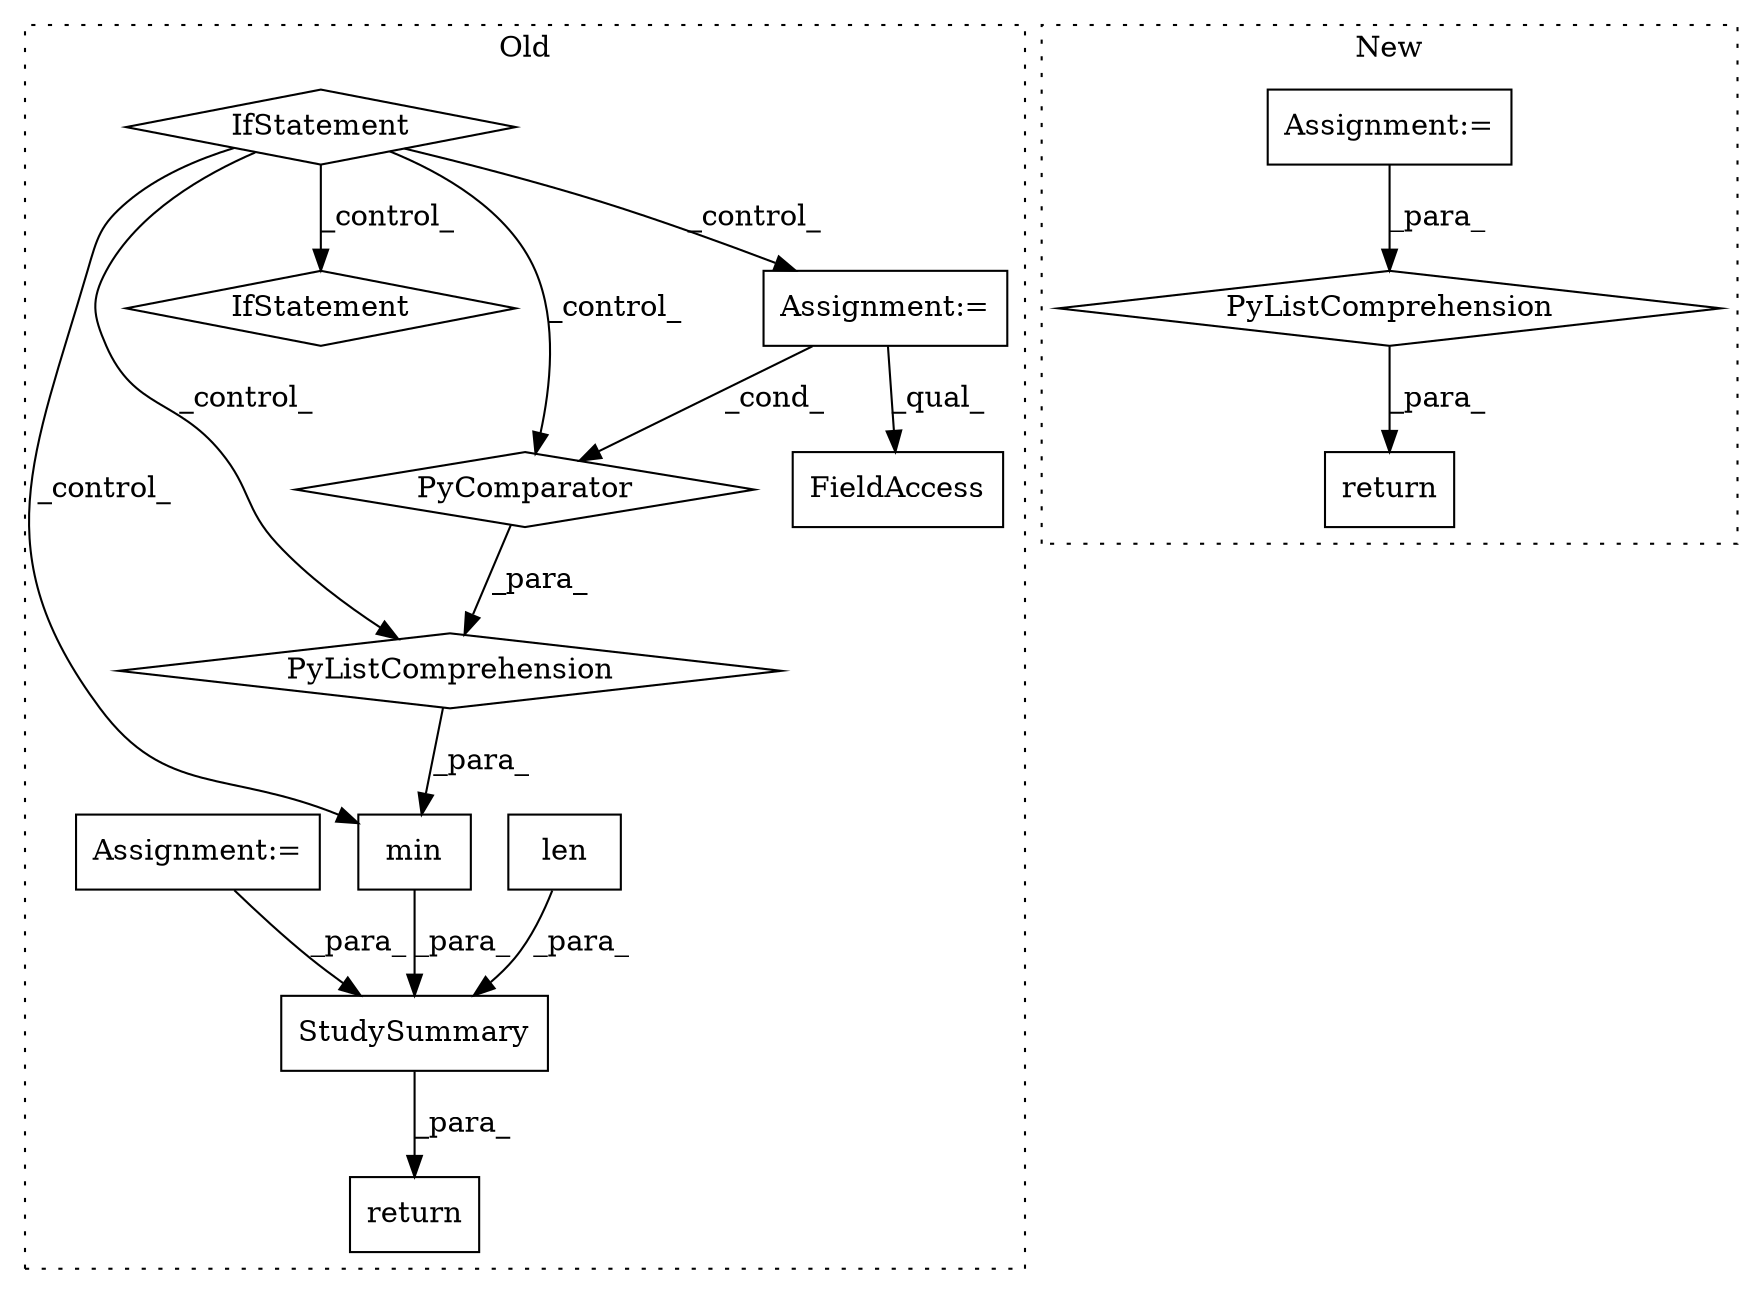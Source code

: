 digraph G {
subgraph cluster0 {
1 [label="StudySummary" a="32" s="5465,5939" l="13,1" shape="box"];
3 [label="min" a="32" s="5769,5928" l="15,-5" shape="box"];
4 [label="len" a="32" s="5704,5736" l="4,1" shape="box"];
5 [label="IfStatement" a="25" s="5766" l="3" shape="diamond"];
6 [label="PyListComprehension" a="109" s="5784" l="144" shape="diamond"];
7 [label="IfStatement" a="25" s="5874" l="46" shape="diamond"];
8 [label="PyComparator" a="113" s="5874" l="46" shape="diamond"];
10 [label="Assignment:=" a="7" s="5874" l="46" shape="box"];
11 [label="FieldAccess" a="22" s="5784" l="32" shape="box"];
12 [label="Assignment:=" a="7" s="5437" l="4" shape="box"];
13 [label="return" a="41" s="5447" l="18" shape="box"];
label = "Old";
style="dotted";
}
subgraph cluster1 {
2 [label="PyListComprehension" a="109" s="5443" l="147" shape="diamond"];
9 [label="Assignment:=" a="7" s="5536" l="46" shape="box"];
14 [label="return" a="41" s="5425" l="18" shape="box"];
label = "New";
style="dotted";
}
1 -> 13 [label="_para_"];
2 -> 14 [label="_para_"];
3 -> 1 [label="_para_"];
4 -> 1 [label="_para_"];
5 -> 6 [label="_control_"];
5 -> 3 [label="_control_"];
5 -> 8 [label="_control_"];
5 -> 7 [label="_control_"];
5 -> 10 [label="_control_"];
6 -> 3 [label="_para_"];
8 -> 6 [label="_para_"];
9 -> 2 [label="_para_"];
10 -> 8 [label="_cond_"];
10 -> 11 [label="_qual_"];
12 -> 1 [label="_para_"];
}